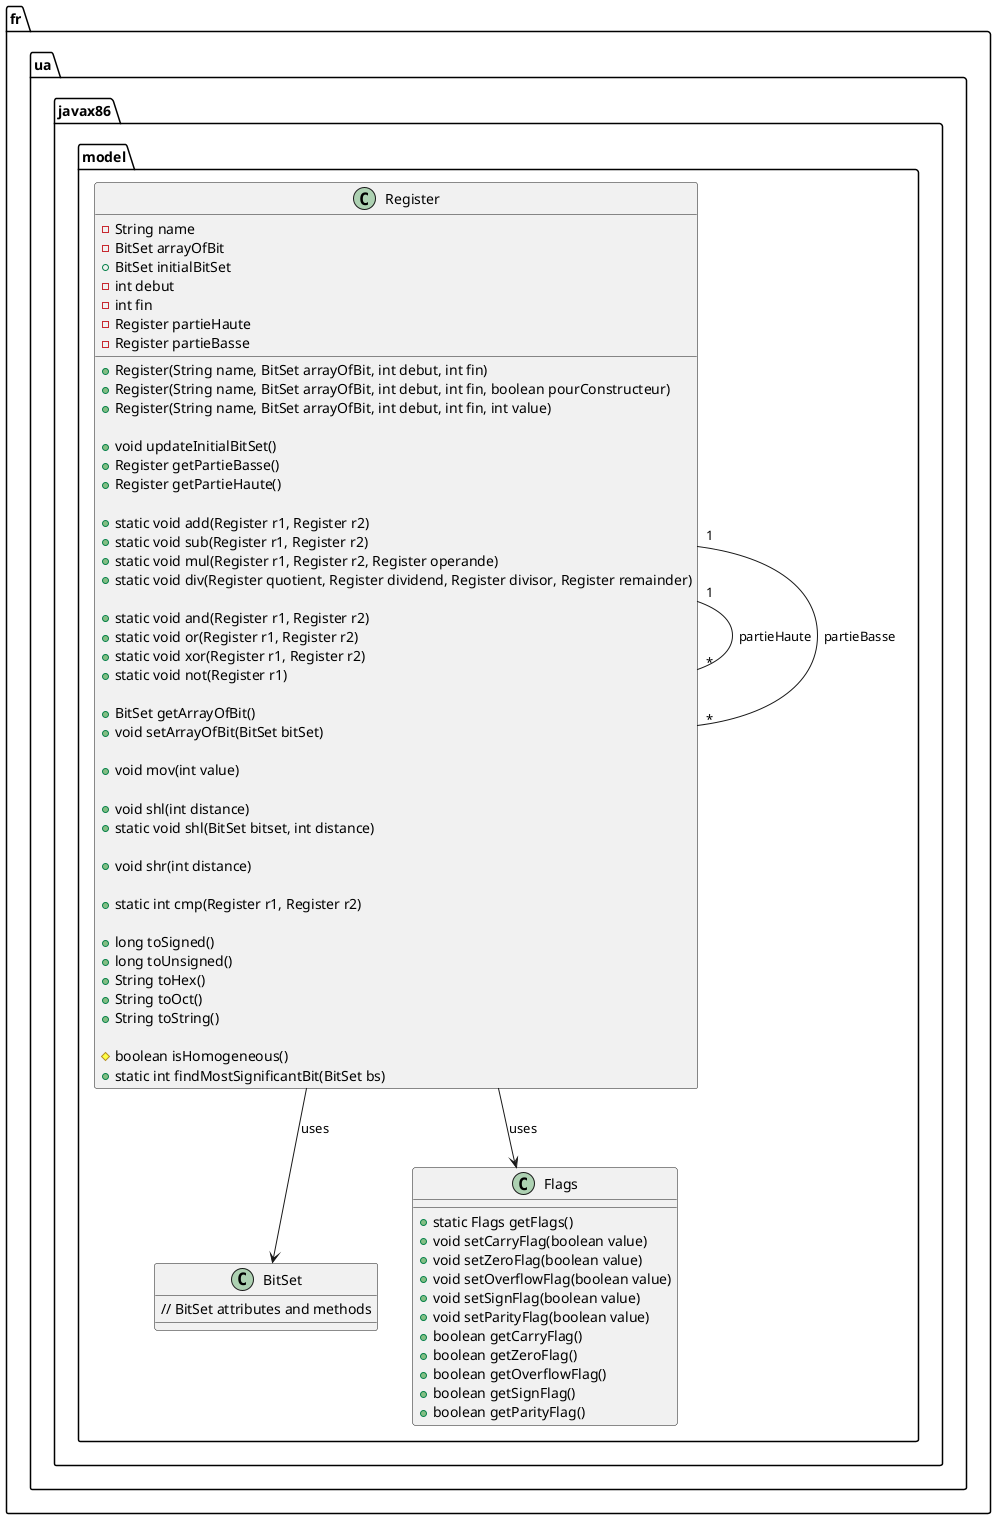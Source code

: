 @startuml

package fr.ua.javax86.model {

    class Register {
        - String name
        - BitSet arrayOfBit
        + BitSet initialBitSet
        - int debut
        - int fin
        - Register partieHaute
        - Register partieBasse

        + Register(String name, BitSet arrayOfBit, int debut, int fin)
        + Register(String name, BitSet arrayOfBit, int debut, int fin, boolean pourConstructeur)
        + Register(String name, BitSet arrayOfBit, int debut, int fin, int value)

        + void updateInitialBitSet()
        + Register getPartieBasse()
        + Register getPartieHaute()

        + static void add(Register r1, Register r2)
        + static void sub(Register r1, Register r2)
        + static void mul(Register r1, Register r2, Register operande)
        + static void div(Register quotient, Register dividend, Register divisor, Register remainder)

        + static void and(Register r1, Register r2)
        + static void or(Register r1, Register r2)
        + static void xor(Register r1, Register r2)
        + static void not(Register r1)

        + BitSet getArrayOfBit()
        + void setArrayOfBit(BitSet bitSet)

        + void mov(int value)

        + void shl(int distance)
        + static void shl(BitSet bitset, int distance)

        + void shr(int distance)

        + static int cmp(Register r1, Register r2)

        + long toSigned()
        + long toUnsigned()
        + String toHex()
        + String toOct()
        + String toString()

        # boolean isHomogeneous()
        + static int findMostSignificantBit(BitSet bs)
    }

    class BitSet {
        // BitSet attributes and methods
    }

    class Flags {
        + static Flags getFlags()
        + void setCarryFlag(boolean value)
        + void setZeroFlag(boolean value)
        + void setOverflowFlag(boolean value)
        + void setSignFlag(boolean value)
        + void setParityFlag(boolean value)
        + boolean getCarryFlag()
        + boolean getZeroFlag()
        + boolean getOverflowFlag()
        + boolean getSignFlag()
        + boolean getParityFlag()
    }

    Register "1" -- "*" Register : partieHaute
    Register "1" -- "*" Register : partieBasse
    Register --> BitSet : uses
    Register --> Flags : uses
}

@enduml
